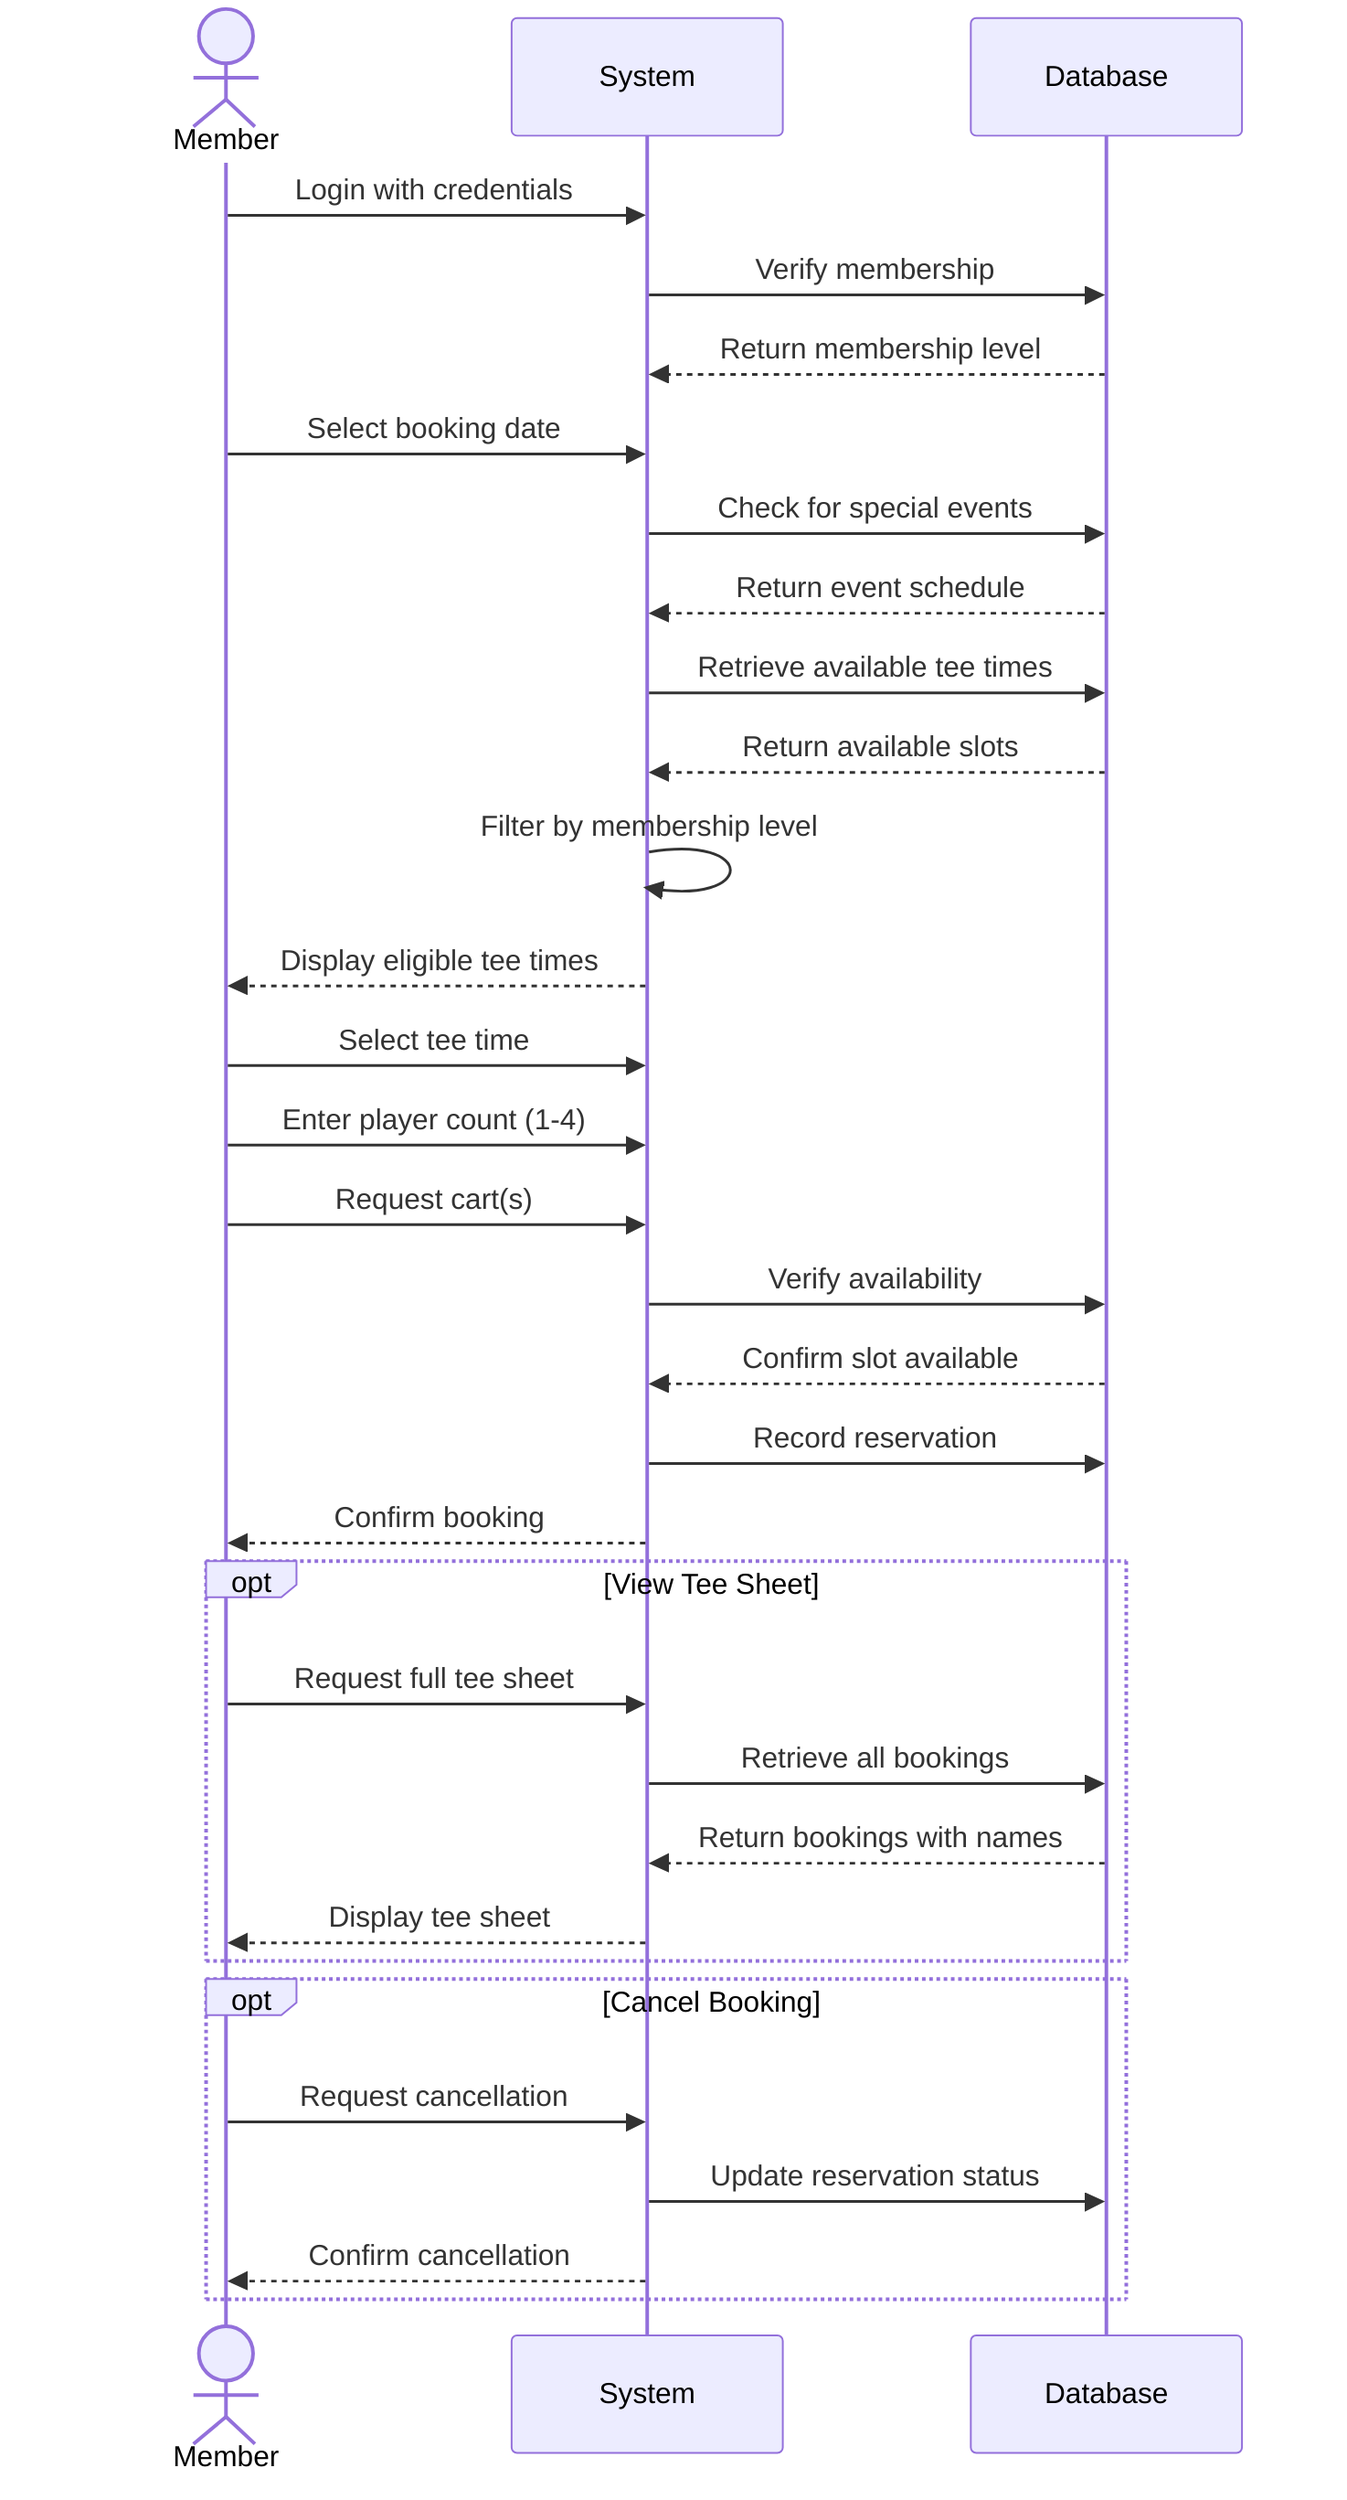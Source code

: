 sequenceDiagram
    actor Member
    participant System
    participant Database
    
    Member->>System: Login with credentials
    System->>Database: Verify membership
    Database-->>System: Return membership level
    
    Member->>System: Select booking date
    System->>Database: Check for special events
    Database-->>System: Return event schedule
    
    System->>Database: Retrieve available tee times
    Database-->>System: Return available slots
    System->>System: Filter by membership level
    System-->>Member: Display eligible tee times
    
    Member->>System: Select tee time
    Member->>System: Enter player count (1-4)
    Member->>System: Request cart(s)
    
    System->>Database: Verify availability
    Database-->>System: Confirm slot available
    System->>Database: Record reservation
    System-->>Member: Confirm booking
    
    opt View Tee Sheet
        Member->>System: Request full tee sheet
        System->>Database: Retrieve all bookings
        Database-->>System: Return bookings with names
        System-->>Member: Display tee sheet
    end
    
    opt Cancel Booking
        Member->>System: Request cancellation
        System->>Database: Update reservation status
        System-->>Member: Confirm cancellation
    end
